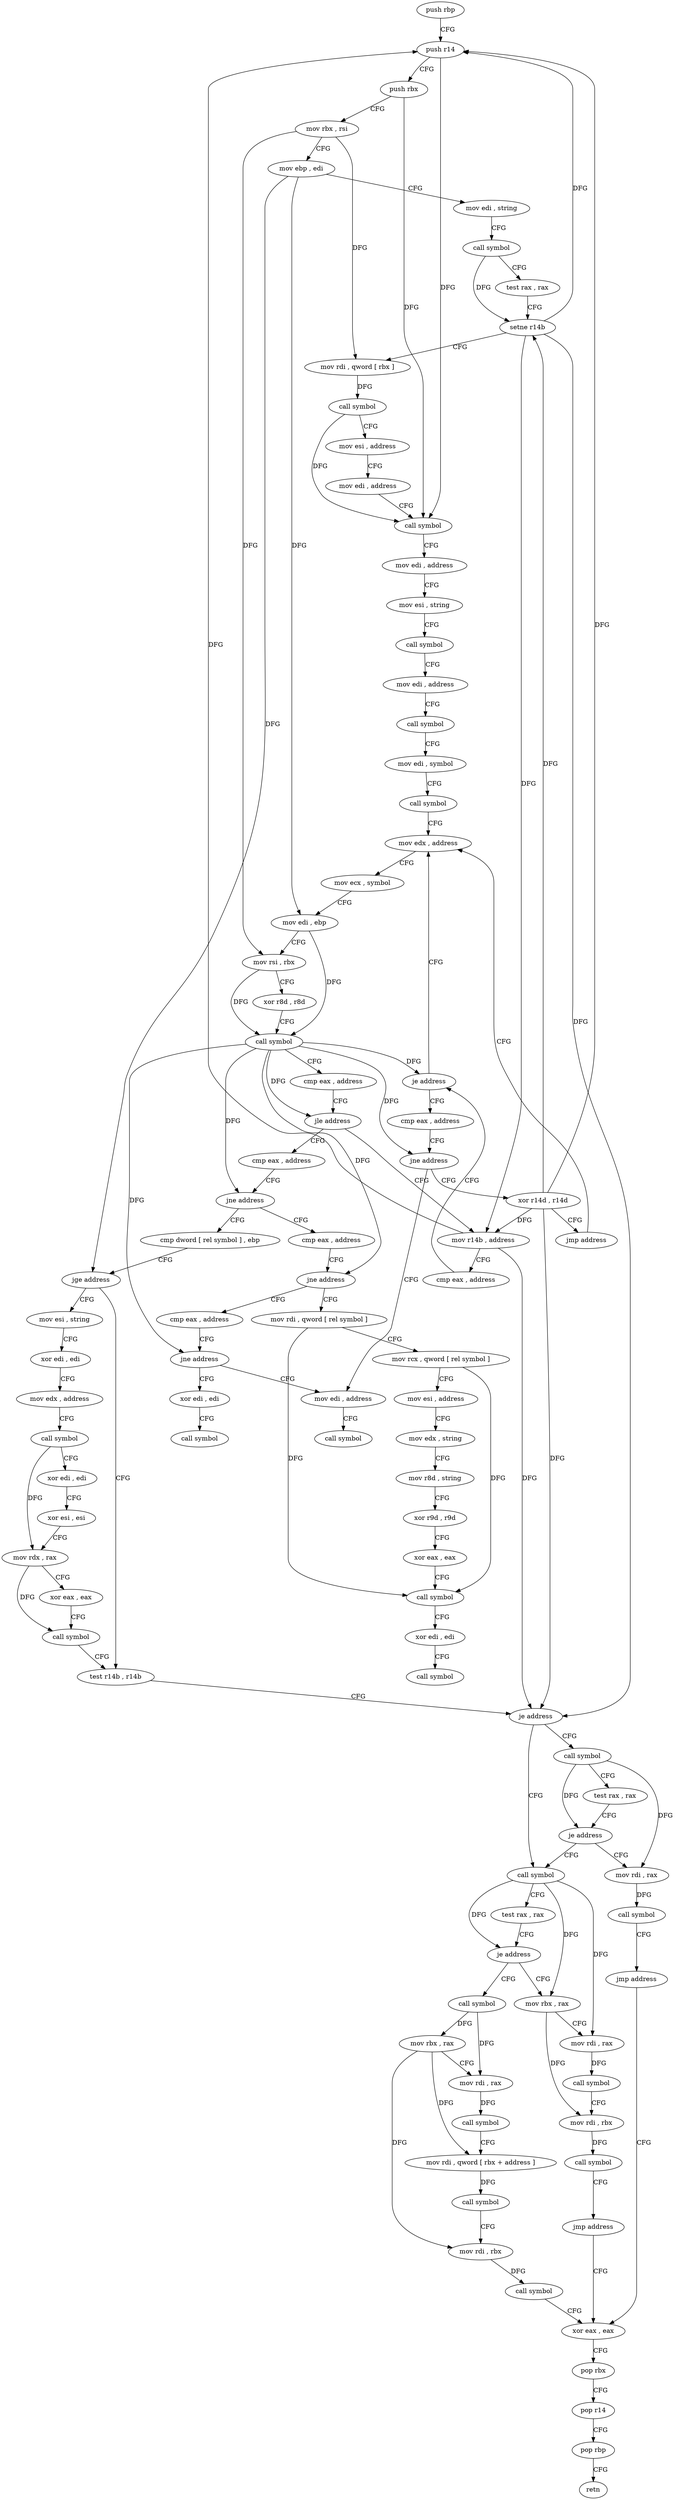 digraph "func" {
"4201328" [label = "push rbp" ]
"4201329" [label = "push r14" ]
"4201331" [label = "push rbx" ]
"4201332" [label = "mov rbx , rsi" ]
"4201335" [label = "mov ebp , edi" ]
"4201337" [label = "mov edi , string" ]
"4201342" [label = "call symbol" ]
"4201347" [label = "test rax , rax" ]
"4201350" [label = "setne r14b" ]
"4201354" [label = "mov rdi , qword [ rbx ]" ]
"4201357" [label = "call symbol" ]
"4201362" [label = "mov esi , address" ]
"4201367" [label = "mov edi , address" ]
"4201372" [label = "call symbol" ]
"4201377" [label = "mov edi , address" ]
"4201382" [label = "mov esi , string" ]
"4201387" [label = "call symbol" ]
"4201392" [label = "mov edi , address" ]
"4201397" [label = "call symbol" ]
"4201402" [label = "mov edi , symbol" ]
"4201407" [label = "call symbol" ]
"4201412" [label = "mov edx , address" ]
"4201462" [label = "cmp eax , address" ]
"4201465" [label = "jne address" ]
"4201606" [label = "cmp eax , address" ]
"4201471" [label = "cmp dword [ rel symbol ] , ebp" ]
"4201440" [label = "mov r14b , address" ]
"4201443" [label = "cmp eax , address" ]
"4201446" [label = "je address" ]
"4201448" [label = "cmp eax , address" ]
"4201611" [label = "jne address" ]
"4201660" [label = "cmp eax , address" ]
"4201613" [label = "mov rdi , qword [ rel symbol ]" ]
"4201477" [label = "jge address" ]
"4201510" [label = "test r14b , r14b" ]
"4201479" [label = "mov esi , string" ]
"4201417" [label = "mov ecx , symbol" ]
"4201422" [label = "mov edi , ebp" ]
"4201424" [label = "mov rsi , rbx" ]
"4201427" [label = "xor r8d , r8d" ]
"4201430" [label = "call symbol" ]
"4201435" [label = "cmp eax , address" ]
"4201438" [label = "jle address" ]
"4201451" [label = "jne address" ]
"4201674" [label = "mov edi , address" ]
"4201457" [label = "xor r14d , r14d" ]
"4201665" [label = "jne address" ]
"4201667" [label = "xor edi , edi" ]
"4201620" [label = "mov rcx , qword [ rel symbol ]" ]
"4201627" [label = "mov esi , address" ]
"4201632" [label = "mov edx , string" ]
"4201637" [label = "mov r8d , string" ]
"4201643" [label = "xor r9d , r9d" ]
"4201646" [label = "xor eax , eax" ]
"4201648" [label = "call symbol" ]
"4201653" [label = "xor edi , edi" ]
"4201655" [label = "call symbol" ]
"4201513" [label = "je address" ]
"4201535" [label = "call symbol" ]
"4201515" [label = "call symbol" ]
"4201484" [label = "xor edi , edi" ]
"4201486" [label = "mov edx , address" ]
"4201491" [label = "call symbol" ]
"4201496" [label = "xor edi , edi" ]
"4201498" [label = "xor esi , esi" ]
"4201500" [label = "mov rdx , rax" ]
"4201503" [label = "xor eax , eax" ]
"4201505" [label = "call symbol" ]
"4201679" [label = "call symbol" ]
"4201460" [label = "jmp address" ]
"4201669" [label = "call symbol" ]
"4201540" [label = "test rax , rax" ]
"4201543" [label = "je address" ]
"4201566" [label = "call symbol" ]
"4201545" [label = "mov rbx , rax" ]
"4201520" [label = "test rax , rax" ]
"4201523" [label = "je address" ]
"4201525" [label = "mov rdi , rax" ]
"4201571" [label = "mov rbx , rax" ]
"4201574" [label = "mov rdi , rax" ]
"4201577" [label = "call symbol" ]
"4201582" [label = "mov rdi , qword [ rbx + address ]" ]
"4201586" [label = "call symbol" ]
"4201591" [label = "mov rdi , rbx" ]
"4201594" [label = "call symbol" ]
"4201599" [label = "xor eax , eax" ]
"4201548" [label = "mov rdi , rax" ]
"4201551" [label = "call symbol" ]
"4201556" [label = "mov rdi , rbx" ]
"4201559" [label = "call symbol" ]
"4201564" [label = "jmp address" ]
"4201528" [label = "call symbol" ]
"4201533" [label = "jmp address" ]
"4201601" [label = "pop rbx" ]
"4201602" [label = "pop r14" ]
"4201604" [label = "pop rbp" ]
"4201605" [label = "retn" ]
"4201328" -> "4201329" [ label = "CFG" ]
"4201329" -> "4201331" [ label = "CFG" ]
"4201329" -> "4201372" [ label = "DFG" ]
"4201331" -> "4201332" [ label = "CFG" ]
"4201331" -> "4201372" [ label = "DFG" ]
"4201332" -> "4201335" [ label = "CFG" ]
"4201332" -> "4201354" [ label = "DFG" ]
"4201332" -> "4201424" [ label = "DFG" ]
"4201335" -> "4201337" [ label = "CFG" ]
"4201335" -> "4201422" [ label = "DFG" ]
"4201335" -> "4201477" [ label = "DFG" ]
"4201337" -> "4201342" [ label = "CFG" ]
"4201342" -> "4201347" [ label = "CFG" ]
"4201342" -> "4201350" [ label = "DFG" ]
"4201347" -> "4201350" [ label = "CFG" ]
"4201350" -> "4201354" [ label = "CFG" ]
"4201350" -> "4201329" [ label = "DFG" ]
"4201350" -> "4201440" [ label = "DFG" ]
"4201350" -> "4201513" [ label = "DFG" ]
"4201354" -> "4201357" [ label = "DFG" ]
"4201357" -> "4201362" [ label = "CFG" ]
"4201357" -> "4201372" [ label = "DFG" ]
"4201362" -> "4201367" [ label = "CFG" ]
"4201367" -> "4201372" [ label = "CFG" ]
"4201372" -> "4201377" [ label = "CFG" ]
"4201377" -> "4201382" [ label = "CFG" ]
"4201382" -> "4201387" [ label = "CFG" ]
"4201387" -> "4201392" [ label = "CFG" ]
"4201392" -> "4201397" [ label = "CFG" ]
"4201397" -> "4201402" [ label = "CFG" ]
"4201402" -> "4201407" [ label = "CFG" ]
"4201407" -> "4201412" [ label = "CFG" ]
"4201412" -> "4201417" [ label = "CFG" ]
"4201462" -> "4201465" [ label = "CFG" ]
"4201465" -> "4201606" [ label = "CFG" ]
"4201465" -> "4201471" [ label = "CFG" ]
"4201606" -> "4201611" [ label = "CFG" ]
"4201471" -> "4201477" [ label = "CFG" ]
"4201440" -> "4201443" [ label = "CFG" ]
"4201440" -> "4201329" [ label = "DFG" ]
"4201440" -> "4201513" [ label = "DFG" ]
"4201443" -> "4201446" [ label = "CFG" ]
"4201446" -> "4201412" [ label = "CFG" ]
"4201446" -> "4201448" [ label = "CFG" ]
"4201448" -> "4201451" [ label = "CFG" ]
"4201611" -> "4201660" [ label = "CFG" ]
"4201611" -> "4201613" [ label = "CFG" ]
"4201660" -> "4201665" [ label = "CFG" ]
"4201613" -> "4201620" [ label = "CFG" ]
"4201613" -> "4201648" [ label = "DFG" ]
"4201477" -> "4201510" [ label = "CFG" ]
"4201477" -> "4201479" [ label = "CFG" ]
"4201510" -> "4201513" [ label = "CFG" ]
"4201479" -> "4201484" [ label = "CFG" ]
"4201417" -> "4201422" [ label = "CFG" ]
"4201422" -> "4201424" [ label = "CFG" ]
"4201422" -> "4201430" [ label = "DFG" ]
"4201424" -> "4201427" [ label = "CFG" ]
"4201424" -> "4201430" [ label = "DFG" ]
"4201427" -> "4201430" [ label = "CFG" ]
"4201430" -> "4201435" [ label = "CFG" ]
"4201430" -> "4201438" [ label = "DFG" ]
"4201430" -> "4201465" [ label = "DFG" ]
"4201430" -> "4201446" [ label = "DFG" ]
"4201430" -> "4201611" [ label = "DFG" ]
"4201430" -> "4201451" [ label = "DFG" ]
"4201430" -> "4201665" [ label = "DFG" ]
"4201435" -> "4201438" [ label = "CFG" ]
"4201438" -> "4201462" [ label = "CFG" ]
"4201438" -> "4201440" [ label = "CFG" ]
"4201451" -> "4201674" [ label = "CFG" ]
"4201451" -> "4201457" [ label = "CFG" ]
"4201674" -> "4201679" [ label = "CFG" ]
"4201457" -> "4201460" [ label = "CFG" ]
"4201457" -> "4201329" [ label = "DFG" ]
"4201457" -> "4201440" [ label = "DFG" ]
"4201457" -> "4201513" [ label = "DFG" ]
"4201457" -> "4201350" [ label = "DFG" ]
"4201665" -> "4201674" [ label = "CFG" ]
"4201665" -> "4201667" [ label = "CFG" ]
"4201667" -> "4201669" [ label = "CFG" ]
"4201620" -> "4201627" [ label = "CFG" ]
"4201620" -> "4201648" [ label = "DFG" ]
"4201627" -> "4201632" [ label = "CFG" ]
"4201632" -> "4201637" [ label = "CFG" ]
"4201637" -> "4201643" [ label = "CFG" ]
"4201643" -> "4201646" [ label = "CFG" ]
"4201646" -> "4201648" [ label = "CFG" ]
"4201648" -> "4201653" [ label = "CFG" ]
"4201653" -> "4201655" [ label = "CFG" ]
"4201513" -> "4201535" [ label = "CFG" ]
"4201513" -> "4201515" [ label = "CFG" ]
"4201535" -> "4201540" [ label = "CFG" ]
"4201535" -> "4201543" [ label = "DFG" ]
"4201535" -> "4201545" [ label = "DFG" ]
"4201535" -> "4201548" [ label = "DFG" ]
"4201515" -> "4201520" [ label = "CFG" ]
"4201515" -> "4201523" [ label = "DFG" ]
"4201515" -> "4201525" [ label = "DFG" ]
"4201484" -> "4201486" [ label = "CFG" ]
"4201486" -> "4201491" [ label = "CFG" ]
"4201491" -> "4201496" [ label = "CFG" ]
"4201491" -> "4201500" [ label = "DFG" ]
"4201496" -> "4201498" [ label = "CFG" ]
"4201498" -> "4201500" [ label = "CFG" ]
"4201500" -> "4201503" [ label = "CFG" ]
"4201500" -> "4201505" [ label = "DFG" ]
"4201503" -> "4201505" [ label = "CFG" ]
"4201505" -> "4201510" [ label = "CFG" ]
"4201460" -> "4201412" [ label = "CFG" ]
"4201540" -> "4201543" [ label = "CFG" ]
"4201543" -> "4201566" [ label = "CFG" ]
"4201543" -> "4201545" [ label = "CFG" ]
"4201566" -> "4201571" [ label = "DFG" ]
"4201566" -> "4201574" [ label = "DFG" ]
"4201545" -> "4201548" [ label = "CFG" ]
"4201545" -> "4201556" [ label = "DFG" ]
"4201520" -> "4201523" [ label = "CFG" ]
"4201523" -> "4201535" [ label = "CFG" ]
"4201523" -> "4201525" [ label = "CFG" ]
"4201525" -> "4201528" [ label = "DFG" ]
"4201571" -> "4201574" [ label = "CFG" ]
"4201571" -> "4201582" [ label = "DFG" ]
"4201571" -> "4201591" [ label = "DFG" ]
"4201574" -> "4201577" [ label = "DFG" ]
"4201577" -> "4201582" [ label = "CFG" ]
"4201582" -> "4201586" [ label = "DFG" ]
"4201586" -> "4201591" [ label = "CFG" ]
"4201591" -> "4201594" [ label = "DFG" ]
"4201594" -> "4201599" [ label = "CFG" ]
"4201599" -> "4201601" [ label = "CFG" ]
"4201548" -> "4201551" [ label = "DFG" ]
"4201551" -> "4201556" [ label = "CFG" ]
"4201556" -> "4201559" [ label = "DFG" ]
"4201559" -> "4201564" [ label = "CFG" ]
"4201564" -> "4201599" [ label = "CFG" ]
"4201528" -> "4201533" [ label = "CFG" ]
"4201533" -> "4201599" [ label = "CFG" ]
"4201601" -> "4201602" [ label = "CFG" ]
"4201602" -> "4201604" [ label = "CFG" ]
"4201604" -> "4201605" [ label = "CFG" ]
}
